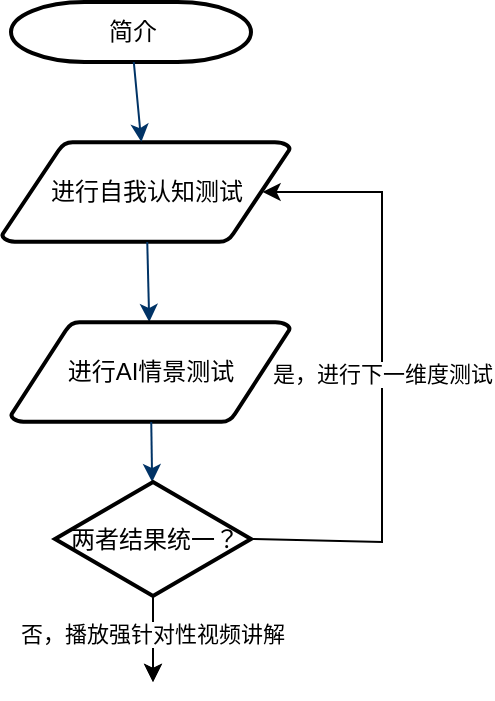 <mxfile version="22.1.16" type="github">
  <diagram id="6a731a19-8d31-9384-78a2-239565b7b9f0" name="Page-1">
    <mxGraphModel dx="547" dy="1191" grid="1" gridSize="10" guides="1" tooltips="1" connect="1" arrows="1" fold="1" page="1" pageScale="1" pageWidth="1169" pageHeight="827" background="none" math="0" shadow="0">
      <root>
        <mxCell id="0" />
        <mxCell id="1" parent="0" />
        <mxCell id="2" value="简介" style="shape=mxgraph.flowchart.terminator;strokeWidth=2;gradientColor=none;gradientDirection=north;fontStyle=0;html=1;" parent="1" vertex="1">
          <mxGeometry x="254.5" y="-80" width="120" height="30" as="geometry" />
        </mxCell>
        <mxCell id="3" value="进行自我认知测试" style="shape=mxgraph.flowchart.data;strokeWidth=2;gradientColor=none;gradientDirection=north;fontStyle=0;html=1;" parent="1" vertex="1">
          <mxGeometry x="250" y="-10" width="144" height="50" as="geometry" />
        </mxCell>
        <mxCell id="7" style="fontStyle=1;strokeColor=#003366;strokeWidth=1;html=1;" parent="1" source="2" target="3" edge="1">
          <mxGeometry relative="1" as="geometry" />
        </mxCell>
        <mxCell id="murgDG-3jftQwtaEU3St-58" value="" style="fontStyle=1;strokeColor=#003366;strokeWidth=1;html=1;" edge="1" parent="1" source="3" target="murgDG-3jftQwtaEU3St-57">
          <mxGeometry relative="1" as="geometry">
            <mxPoint x="320" y="210" as="sourcePoint" />
            <mxPoint x="320" y="250" as="targetPoint" />
          </mxGeometry>
        </mxCell>
        <mxCell id="murgDG-3jftQwtaEU3St-57" value="进行AI情景测试" style="shape=mxgraph.flowchart.data;strokeWidth=2;gradientColor=none;gradientDirection=north;fontStyle=0;html=1;" vertex="1" parent="1">
          <mxGeometry x="254.5" y="80" width="139.5" height="50" as="geometry" />
        </mxCell>
        <mxCell id="murgDG-3jftQwtaEU3St-60" value="" style="fontStyle=1;strokeColor=#003366;strokeWidth=1;html=1;" edge="1" parent="1" source="murgDG-3jftQwtaEU3St-57" target="murgDG-3jftQwtaEU3St-59">
          <mxGeometry relative="1" as="geometry">
            <mxPoint x="316" y="190" as="sourcePoint" />
            <mxPoint x="318" y="250" as="targetPoint" />
          </mxGeometry>
        </mxCell>
        <mxCell id="murgDG-3jftQwtaEU3St-61" value="" style="edgeStyle=orthogonalEdgeStyle;rounded=0;orthogonalLoop=1;jettySize=auto;html=1;" edge="1" parent="1" source="murgDG-3jftQwtaEU3St-59">
          <mxGeometry relative="1" as="geometry">
            <mxPoint x="325.5" y="260" as="targetPoint" />
          </mxGeometry>
        </mxCell>
        <mxCell id="murgDG-3jftQwtaEU3St-62" value="" style="edgeStyle=orthogonalEdgeStyle;rounded=0;orthogonalLoop=1;jettySize=auto;html=1;" edge="1" parent="1" source="murgDG-3jftQwtaEU3St-59">
          <mxGeometry relative="1" as="geometry">
            <mxPoint x="325.5" y="260" as="targetPoint" />
          </mxGeometry>
        </mxCell>
        <mxCell id="murgDG-3jftQwtaEU3St-65" value="否，播放强针对性视频讲解" style="edgeLabel;html=1;align=center;verticalAlign=middle;resizable=0;points=[];" vertex="1" connectable="0" parent="murgDG-3jftQwtaEU3St-62">
          <mxGeometry x="-0.131" y="-1" relative="1" as="geometry">
            <mxPoint as="offset" />
          </mxGeometry>
        </mxCell>
        <mxCell id="murgDG-3jftQwtaEU3St-59" value="两者结果统一？" style="shape=mxgraph.flowchart.decision;strokeWidth=2;gradientColor=none;gradientDirection=north;fontStyle=0;html=1;" vertex="1" parent="1">
          <mxGeometry x="276.5" y="160" width="98" height="57" as="geometry" />
        </mxCell>
        <mxCell id="murgDG-3jftQwtaEU3St-63" value="" style="endArrow=classic;html=1;rounded=0;exitX=1;exitY=0.5;exitDx=0;exitDy=0;exitPerimeter=0;entryX=0.905;entryY=0.5;entryDx=0;entryDy=0;entryPerimeter=0;" edge="1" parent="1" source="murgDG-3jftQwtaEU3St-59" target="3">
          <mxGeometry relative="1" as="geometry">
            <mxPoint x="400" y="120" as="sourcePoint" />
            <mxPoint x="500" y="120" as="targetPoint" />
            <Array as="points">
              <mxPoint x="440" y="190" />
              <mxPoint x="440" y="15" />
            </Array>
          </mxGeometry>
        </mxCell>
        <mxCell id="murgDG-3jftQwtaEU3St-64" value="是，进行下一维度测试" style="edgeLabel;resizable=0;html=1;align=center;verticalAlign=middle;" connectable="0" vertex="1" parent="murgDG-3jftQwtaEU3St-63">
          <mxGeometry relative="1" as="geometry" />
        </mxCell>
      </root>
    </mxGraphModel>
  </diagram>
</mxfile>

